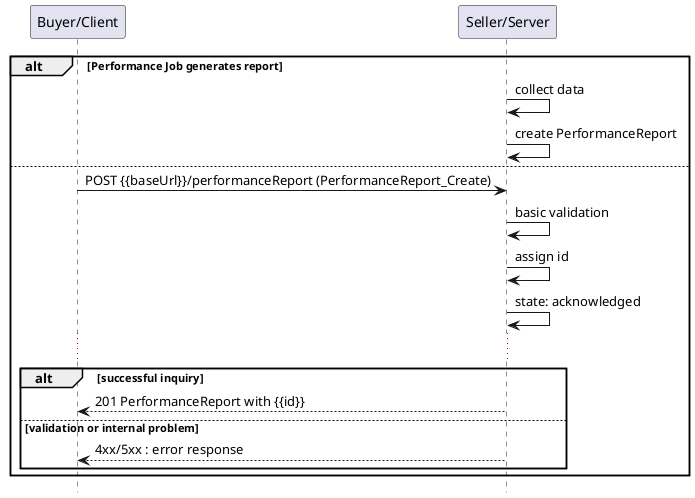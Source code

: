 @startuml useCase22


hide footbox

participant "Buyer/Client" as B
participant "Seller/Server" as S

alt Performance Job generates report
  S -> S : collect data
  S -> S : create PerformanceReport
else
  B -> S : POST {{baseUrl}}/performanceReport (PerformanceReport_Create)
  S -> S : basic validation
  S -> S : assign id
  S -> S : state: acknowledged
  ...
  alt successful inquiry
    B <-- S : 201 PerformanceReport with {{id}}
  else validation or internal problem
    B <-- S: 4xx/5xx : error response
  end
end

@enduml